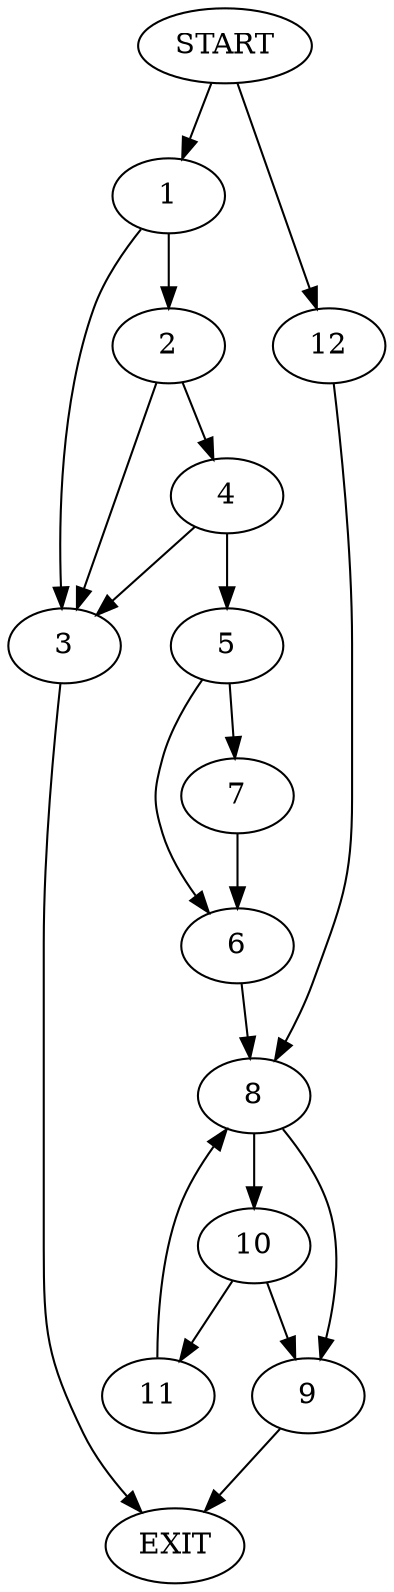 digraph {
0 [label="START"]
13 [label="EXIT"]
0 -> 1
1 -> 2
1 -> 3
3 -> 13
2 -> 4
2 -> 3
4 -> 5
4 -> 3
5 -> 6
5 -> 7
6 -> 8
7 -> 6
8 -> 9
8 -> 10
9 -> 13
10 -> 9
10 -> 11
11 -> 8
0 -> 12
12 -> 8
}
